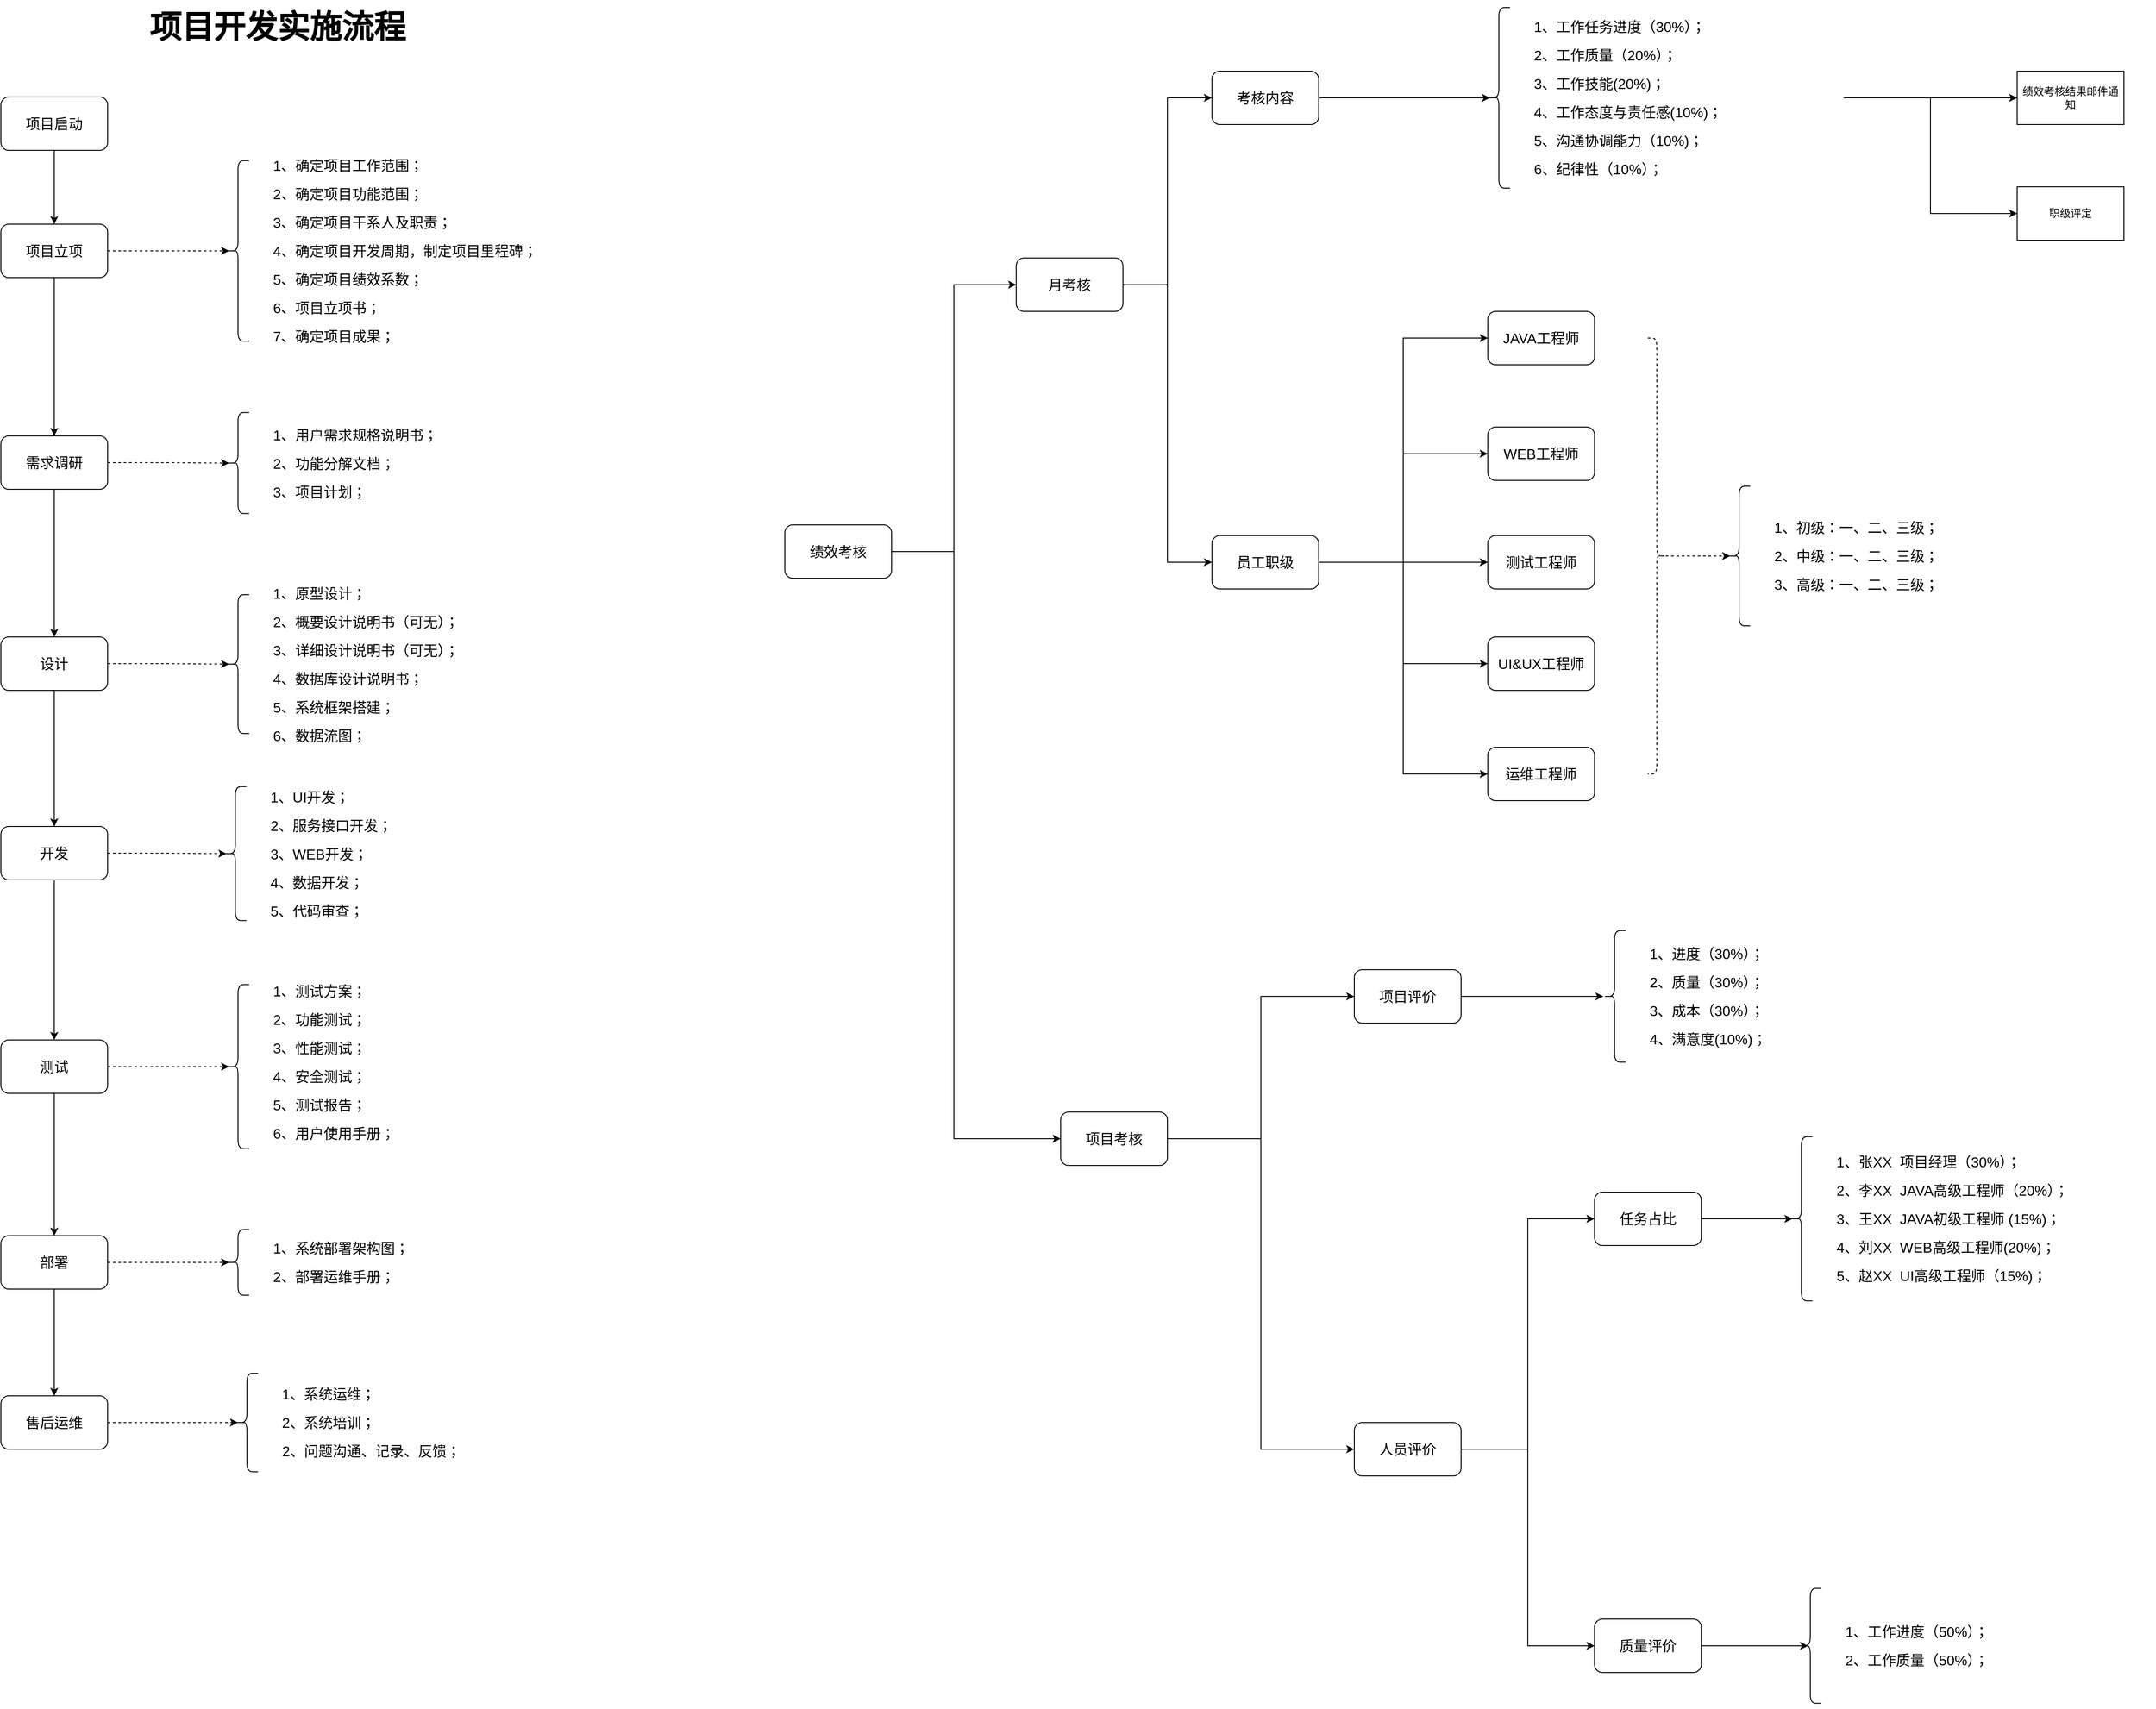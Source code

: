 <mxfile version="24.0.2" type="github">
  <diagram name="第 1 页" id="CrEvW9pFzBhu908rF6s5">
    <mxGraphModel dx="1421" dy="771" grid="1" gridSize="10" guides="1" tooltips="1" connect="1" arrows="1" fold="1" page="1" pageScale="1" pageWidth="827" pageHeight="1169" math="0" shadow="0">
      <root>
        <mxCell id="0" />
        <mxCell id="1" parent="0" />
        <mxCell id="GFlxzyXbFYNbmDDl-b3X-3" value="" style="edgeStyle=orthogonalEdgeStyle;rounded=0;orthogonalLoop=1;jettySize=auto;html=1;fontSize=16;" parent="1" source="GFlxzyXbFYNbmDDl-b3X-1" target="GFlxzyXbFYNbmDDl-b3X-2" edge="1">
          <mxGeometry relative="1" as="geometry" />
        </mxCell>
        <mxCell id="GFlxzyXbFYNbmDDl-b3X-1" value="项目启动" style="rounded=1;whiteSpace=wrap;html=1;fontSize=16;" parent="1" vertex="1">
          <mxGeometry x="89" y="149" width="120" height="60" as="geometry" />
        </mxCell>
        <mxCell id="GFlxzyXbFYNbmDDl-b3X-5" value="" style="edgeStyle=orthogonalEdgeStyle;rounded=0;orthogonalLoop=1;jettySize=auto;html=1;fontSize=16;" parent="1" source="GFlxzyXbFYNbmDDl-b3X-2" target="GFlxzyXbFYNbmDDl-b3X-4" edge="1">
          <mxGeometry relative="1" as="geometry" />
        </mxCell>
        <mxCell id="GFlxzyXbFYNbmDDl-b3X-2" value="项目立项" style="whiteSpace=wrap;html=1;rounded=1;fontSize=16;" parent="1" vertex="1">
          <mxGeometry x="89" y="292" width="120" height="60" as="geometry" />
        </mxCell>
        <mxCell id="GFlxzyXbFYNbmDDl-b3X-7" value="" style="edgeStyle=orthogonalEdgeStyle;rounded=0;orthogonalLoop=1;jettySize=auto;html=1;fontSize=16;" parent="1" source="GFlxzyXbFYNbmDDl-b3X-4" target="GFlxzyXbFYNbmDDl-b3X-6" edge="1">
          <mxGeometry relative="1" as="geometry" />
        </mxCell>
        <mxCell id="GFlxzyXbFYNbmDDl-b3X-4" value="需求调研" style="whiteSpace=wrap;html=1;rounded=1;fontSize=16;" parent="1" vertex="1">
          <mxGeometry x="89" y="530" width="120" height="60" as="geometry" />
        </mxCell>
        <mxCell id="GFlxzyXbFYNbmDDl-b3X-9" value="" style="edgeStyle=orthogonalEdgeStyle;rounded=0;orthogonalLoop=1;jettySize=auto;html=1;fontSize=16;" parent="1" source="GFlxzyXbFYNbmDDl-b3X-6" target="GFlxzyXbFYNbmDDl-b3X-8" edge="1">
          <mxGeometry relative="1" as="geometry" />
        </mxCell>
        <mxCell id="GFlxzyXbFYNbmDDl-b3X-6" value="设计" style="whiteSpace=wrap;html=1;rounded=1;fontSize=16;" parent="1" vertex="1">
          <mxGeometry x="89" y="756" width="120" height="60" as="geometry" />
        </mxCell>
        <mxCell id="GFlxzyXbFYNbmDDl-b3X-11" value="" style="edgeStyle=orthogonalEdgeStyle;rounded=0;orthogonalLoop=1;jettySize=auto;html=1;fontSize=16;" parent="1" source="GFlxzyXbFYNbmDDl-b3X-8" target="GFlxzyXbFYNbmDDl-b3X-10" edge="1">
          <mxGeometry relative="1" as="geometry" />
        </mxCell>
        <mxCell id="GFlxzyXbFYNbmDDl-b3X-8" value="开发" style="whiteSpace=wrap;html=1;rounded=1;fontSize=16;" parent="1" vertex="1">
          <mxGeometry x="89" y="969" width="120" height="60" as="geometry" />
        </mxCell>
        <mxCell id="GFlxzyXbFYNbmDDl-b3X-13" value="" style="edgeStyle=orthogonalEdgeStyle;rounded=0;orthogonalLoop=1;jettySize=auto;html=1;fontSize=16;" parent="1" source="GFlxzyXbFYNbmDDl-b3X-10" target="GFlxzyXbFYNbmDDl-b3X-12" edge="1">
          <mxGeometry relative="1" as="geometry" />
        </mxCell>
        <mxCell id="GFlxzyXbFYNbmDDl-b3X-10" value="测试" style="whiteSpace=wrap;html=1;rounded=1;fontSize=16;" parent="1" vertex="1">
          <mxGeometry x="89" y="1209" width="120" height="60" as="geometry" />
        </mxCell>
        <mxCell id="GFlxzyXbFYNbmDDl-b3X-15" value="" style="edgeStyle=orthogonalEdgeStyle;rounded=0;orthogonalLoop=1;jettySize=auto;html=1;fontSize=16;" parent="1" source="GFlxzyXbFYNbmDDl-b3X-12" target="GFlxzyXbFYNbmDDl-b3X-14" edge="1">
          <mxGeometry relative="1" as="geometry" />
        </mxCell>
        <mxCell id="GFlxzyXbFYNbmDDl-b3X-12" value="部署" style="whiteSpace=wrap;html=1;rounded=1;fontSize=16;" parent="1" vertex="1">
          <mxGeometry x="89" y="1429" width="120" height="60" as="geometry" />
        </mxCell>
        <mxCell id="GFlxzyXbFYNbmDDl-b3X-14" value="售后运维" style="whiteSpace=wrap;html=1;rounded=1;fontSize=16;" parent="1" vertex="1">
          <mxGeometry x="89" y="1609" width="120" height="60" as="geometry" />
        </mxCell>
        <mxCell id="GFlxzyXbFYNbmDDl-b3X-17" style="edgeStyle=orthogonalEdgeStyle;rounded=0;orthogonalLoop=1;jettySize=auto;html=1;exitX=1;exitY=0.5;exitDx=0;exitDy=0;entryX=0.1;entryY=0.5;entryDx=0;entryDy=0;entryPerimeter=0;fontSize=16;dashed=1;startArrow=none;startFill=0;" parent="1" source="GFlxzyXbFYNbmDDl-b3X-2" target="GFlxzyXbFYNbmDDl-b3X-16" edge="1">
          <mxGeometry relative="1" as="geometry" />
        </mxCell>
        <mxCell id="GFlxzyXbFYNbmDDl-b3X-23" value="" style="group;fontSize=16;" parent="1" vertex="1" connectable="0">
          <mxGeometry x="343" y="212" width="400" height="220" as="geometry" />
        </mxCell>
        <mxCell id="GFlxzyXbFYNbmDDl-b3X-16" value="" style="shape=curlyBracket;whiteSpace=wrap;html=1;rounded=1;labelPosition=left;verticalLabelPosition=middle;align=right;verticalAlign=middle;fontSize=16;" parent="GFlxzyXbFYNbmDDl-b3X-23" vertex="1">
          <mxGeometry y="8.462" width="25" height="203.077" as="geometry" />
        </mxCell>
        <mxCell id="GFlxzyXbFYNbmDDl-b3X-21" value="&lt;p style=&quot;line-height: 100%;&quot;&gt;1、确定项目工作范围；&lt;/p&gt;&lt;p style=&quot;line-height: 100%;&quot;&gt;2、确定项目功能范围；&lt;/p&gt;&lt;p style=&quot;line-height: 100%;&quot;&gt;3、确定项目干系人及职责；&lt;/p&gt;&lt;p style=&quot;line-height: 100%;&quot;&gt;4、确定项目开发周期，制定项目里程碑；&lt;/p&gt;&lt;p style=&quot;line-height: 100%;&quot;&gt;5、确定项目绩效系数；&lt;/p&gt;&lt;p style=&quot;line-height: 100%;&quot;&gt;6、项目立项书；&lt;/p&gt;&lt;p style=&quot;line-height: 100%;&quot;&gt;7、确定项目成果；&lt;/p&gt;" style="text;html=1;strokeColor=none;fillColor=none;align=left;verticalAlign=middle;whiteSpace=wrap;rounded=0;horizontal=1;fontSize=16;" parent="GFlxzyXbFYNbmDDl-b3X-23" vertex="1">
          <mxGeometry x="50" width="350" height="220" as="geometry" />
        </mxCell>
        <mxCell id="GFlxzyXbFYNbmDDl-b3X-26" style="edgeStyle=orthogonalEdgeStyle;rounded=0;orthogonalLoop=1;jettySize=auto;html=1;entryX=0.1;entryY=0.5;entryDx=0;entryDy=0;entryPerimeter=0;fontSize=16;dashed=1;" parent="1" source="GFlxzyXbFYNbmDDl-b3X-4" target="HhBOS2dgm90hjr-vvZMC-8" edge="1">
          <mxGeometry relative="1" as="geometry">
            <mxPoint x="381.96" y="756" as="targetPoint" />
          </mxGeometry>
        </mxCell>
        <mxCell id="GFlxzyXbFYNbmDDl-b3X-32" style="edgeStyle=orthogonalEdgeStyle;rounded=0;orthogonalLoop=1;jettySize=auto;html=1;entryX=0.1;entryY=0.5;entryDx=0;entryDy=0;entryPerimeter=0;fontSize=16;dashed=1;" parent="1" source="GFlxzyXbFYNbmDDl-b3X-6" target="HhBOS2dgm90hjr-vvZMC-20" edge="1">
          <mxGeometry relative="1" as="geometry">
            <mxPoint x="391" y="896" as="targetPoint" />
          </mxGeometry>
        </mxCell>
        <mxCell id="GFlxzyXbFYNbmDDl-b3X-36" style="edgeStyle=orthogonalEdgeStyle;rounded=0;orthogonalLoop=1;jettySize=auto;html=1;fontSize=16;entryX=0.1;entryY=0.5;entryDx=0;entryDy=0;entryPerimeter=0;dashed=1;" parent="1" source="GFlxzyXbFYNbmDDl-b3X-8" target="HhBOS2dgm90hjr-vvZMC-29" edge="1">
          <mxGeometry relative="1" as="geometry">
            <mxPoint x="549" y="953" as="targetPoint" />
          </mxGeometry>
        </mxCell>
        <mxCell id="GFlxzyXbFYNbmDDl-b3X-40" style="edgeStyle=orthogonalEdgeStyle;rounded=0;orthogonalLoop=1;jettySize=auto;html=1;fontSize=16;entryX=0.1;entryY=0.5;entryDx=0;entryDy=0;entryPerimeter=0;dashed=1;" parent="1" source="GFlxzyXbFYNbmDDl-b3X-10" target="HhBOS2dgm90hjr-vvZMC-32" edge="1">
          <mxGeometry relative="1" as="geometry">
            <mxPoint x="359" y="1213" as="targetPoint" />
          </mxGeometry>
        </mxCell>
        <mxCell id="GFlxzyXbFYNbmDDl-b3X-44" style="edgeStyle=orthogonalEdgeStyle;rounded=0;orthogonalLoop=1;jettySize=auto;html=1;entryX=0.1;entryY=0.5;entryDx=0;entryDy=0;entryPerimeter=0;fontSize=16;dashed=1;" parent="1" source="GFlxzyXbFYNbmDDl-b3X-12" target="HhBOS2dgm90hjr-vvZMC-35" edge="1">
          <mxGeometry relative="1" as="geometry">
            <mxPoint x="381" y="1316.5" as="targetPoint" />
          </mxGeometry>
        </mxCell>
        <mxCell id="HhBOS2dgm90hjr-vvZMC-4" style="edgeStyle=orthogonalEdgeStyle;rounded=0;orthogonalLoop=1;jettySize=auto;html=1;entryX=0.1;entryY=0.5;entryDx=0;entryDy=0;entryPerimeter=0;fontSize=16;dashed=1;" parent="1" source="GFlxzyXbFYNbmDDl-b3X-14" target="HhBOS2dgm90hjr-vvZMC-38" edge="1">
          <mxGeometry relative="1" as="geometry">
            <mxPoint x="381" y="1455.5" as="targetPoint" />
          </mxGeometry>
        </mxCell>
        <mxCell id="HhBOS2dgm90hjr-vvZMC-7" value="" style="group;fontSize=16;" parent="1" vertex="1" connectable="0">
          <mxGeometry x="343" y="499" width="400" height="123" as="geometry" />
        </mxCell>
        <mxCell id="HhBOS2dgm90hjr-vvZMC-8" value="" style="shape=curlyBracket;whiteSpace=wrap;html=1;rounded=1;labelPosition=left;verticalLabelPosition=middle;align=right;verticalAlign=middle;fontSize=16;" parent="HhBOS2dgm90hjr-vvZMC-7" vertex="1">
          <mxGeometry y="4.731" width="25" height="113.538" as="geometry" />
        </mxCell>
        <mxCell id="HhBOS2dgm90hjr-vvZMC-9" value="&lt;p style=&quot;line-height: 100%;&quot;&gt;1、用户需求规格说明书；&lt;/p&gt;&lt;p style=&quot;line-height: 100%;&quot;&gt;2、功能分解文档；&lt;/p&gt;&lt;p style=&quot;line-height: 100%;&quot;&gt;3、项目计划；&lt;/p&gt;" style="text;html=1;strokeColor=none;fillColor=none;align=left;verticalAlign=middle;whiteSpace=wrap;rounded=0;horizontal=1;fontSize=16;" parent="HhBOS2dgm90hjr-vvZMC-7" vertex="1">
          <mxGeometry x="50" width="350" height="123.0" as="geometry" />
        </mxCell>
        <mxCell id="HhBOS2dgm90hjr-vvZMC-19" value="" style="group;fontSize=16;" parent="1" vertex="1" connectable="0">
          <mxGeometry x="343" y="702" width="400" height="169" as="geometry" />
        </mxCell>
        <mxCell id="HhBOS2dgm90hjr-vvZMC-20" value="" style="shape=curlyBracket;whiteSpace=wrap;html=1;rounded=1;labelPosition=left;verticalLabelPosition=middle;align=right;verticalAlign=middle;fontSize=16;" parent="HhBOS2dgm90hjr-vvZMC-19" vertex="1">
          <mxGeometry y="6.5" width="25" height="156.0" as="geometry" />
        </mxCell>
        <mxCell id="HhBOS2dgm90hjr-vvZMC-21" value="&lt;p style=&quot;line-height: 100%;&quot;&gt;1、原型设计；&lt;/p&gt;&lt;p style=&quot;line-height: 100%;&quot;&gt;2、概要设计说明书（可无）；&lt;/p&gt;&lt;p style=&quot;line-height: 100%;&quot;&gt;3、详细设计说明书（可无）；&lt;/p&gt;&lt;p style=&quot;line-height: 100%;&quot;&gt;4、数据库设计说明书；&lt;/p&gt;&lt;p style=&quot;line-height: 100%;&quot;&gt;5、系统框架搭建；&lt;/p&gt;&lt;p style=&quot;line-height: 100%;&quot;&gt;6、数据流图；&lt;/p&gt;" style="text;html=1;strokeColor=none;fillColor=none;align=left;verticalAlign=middle;whiteSpace=wrap;rounded=0;horizontal=1;fontSize=16;" parent="HhBOS2dgm90hjr-vvZMC-19" vertex="1">
          <mxGeometry x="50" width="350" height="169" as="geometry" />
        </mxCell>
        <mxCell id="HhBOS2dgm90hjr-vvZMC-28" value="" style="group;fontSize=16;" parent="1" vertex="1" connectable="0">
          <mxGeometry x="340" y="918" width="400" height="163" as="geometry" />
        </mxCell>
        <mxCell id="HhBOS2dgm90hjr-vvZMC-29" value="" style="shape=curlyBracket;whiteSpace=wrap;html=1;rounded=1;labelPosition=left;verticalLabelPosition=middle;align=right;verticalAlign=middle;fontSize=16;" parent="HhBOS2dgm90hjr-vvZMC-28" vertex="1">
          <mxGeometry y="6.269" width="25" height="150.462" as="geometry" />
        </mxCell>
        <mxCell id="HhBOS2dgm90hjr-vvZMC-30" value="&lt;p style=&quot;line-height: 100%;&quot;&gt;1、UI开发；&lt;/p&gt;&lt;p style=&quot;line-height: 100%;&quot;&gt;2、服务接口开发；&lt;/p&gt;&lt;p style=&quot;line-height: 100%;&quot;&gt;3、WEB开发；&lt;/p&gt;&lt;p style=&quot;line-height: 100%;&quot;&gt;4、数据开发；&lt;/p&gt;&lt;p style=&quot;line-height: 100%;&quot;&gt;5、代码审查；&lt;/p&gt;" style="text;html=1;strokeColor=none;fillColor=none;align=left;verticalAlign=middle;whiteSpace=wrap;rounded=0;horizontal=1;fontSize=16;" parent="HhBOS2dgm90hjr-vvZMC-28" vertex="1">
          <mxGeometry x="50" width="350" height="163" as="geometry" />
        </mxCell>
        <mxCell id="HhBOS2dgm90hjr-vvZMC-31" value="" style="group;fontSize=16;" parent="1" vertex="1" connectable="0">
          <mxGeometry x="343" y="1139" width="400" height="200" as="geometry" />
        </mxCell>
        <mxCell id="HhBOS2dgm90hjr-vvZMC-32" value="" style="shape=curlyBracket;whiteSpace=wrap;html=1;rounded=1;labelPosition=left;verticalLabelPosition=middle;align=right;verticalAlign=middle;fontSize=16;" parent="HhBOS2dgm90hjr-vvZMC-31" vertex="1">
          <mxGeometry y="7.692" width="25" height="184.615" as="geometry" />
        </mxCell>
        <mxCell id="HhBOS2dgm90hjr-vvZMC-33" value="&lt;p style=&quot;line-height: 100%;&quot;&gt;1、测试方案；&lt;/p&gt;&lt;p style=&quot;line-height: 100%;&quot;&gt;2、功能测试；&lt;/p&gt;&lt;p style=&quot;line-height: 100%;&quot;&gt;3、性能测试；&lt;/p&gt;&lt;p style=&quot;line-height: 100%;&quot;&gt;4、安全测试；&lt;/p&gt;&lt;p style=&quot;line-height: 100%;&quot;&gt;5、测试报告；&lt;/p&gt;&lt;p style=&quot;line-height: 100%;&quot;&gt;6、用户使用手册；&lt;/p&gt;" style="text;html=1;strokeColor=none;fillColor=none;align=left;verticalAlign=middle;whiteSpace=wrap;rounded=0;horizontal=1;fontSize=16;" parent="HhBOS2dgm90hjr-vvZMC-31" vertex="1">
          <mxGeometry x="50" width="350" height="190.476" as="geometry" />
        </mxCell>
        <mxCell id="HhBOS2dgm90hjr-vvZMC-34" value="" style="group;fontSize=16;" parent="1" vertex="1" connectable="0">
          <mxGeometry x="343" y="1419" width="400" height="80" as="geometry" />
        </mxCell>
        <mxCell id="HhBOS2dgm90hjr-vvZMC-35" value="" style="shape=curlyBracket;whiteSpace=wrap;html=1;rounded=1;labelPosition=left;verticalLabelPosition=middle;align=right;verticalAlign=middle;fontSize=16;" parent="HhBOS2dgm90hjr-vvZMC-34" vertex="1">
          <mxGeometry y="3.077" width="25" height="73.846" as="geometry" />
        </mxCell>
        <mxCell id="HhBOS2dgm90hjr-vvZMC-36" value="&lt;p style=&quot;line-height: 100%;&quot;&gt;1、系统部署架构图；&lt;/p&gt;&lt;p style=&quot;line-height: 100%;&quot;&gt;2、部署运维手册；&lt;/p&gt;" style="text;html=1;strokeColor=none;fillColor=none;align=left;verticalAlign=middle;whiteSpace=wrap;rounded=0;horizontal=1;fontSize=16;" parent="HhBOS2dgm90hjr-vvZMC-34" vertex="1">
          <mxGeometry x="50" width="350" height="80" as="geometry" />
        </mxCell>
        <mxCell id="HhBOS2dgm90hjr-vvZMC-37" value="" style="group;fontSize=16;" parent="1" vertex="1" connectable="0">
          <mxGeometry x="353" y="1579" width="400" height="120" as="geometry" />
        </mxCell>
        <mxCell id="HhBOS2dgm90hjr-vvZMC-38" value="" style="shape=curlyBracket;whiteSpace=wrap;html=1;rounded=1;labelPosition=left;verticalLabelPosition=middle;align=right;verticalAlign=middle;fontSize=16;" parent="HhBOS2dgm90hjr-vvZMC-37" vertex="1">
          <mxGeometry y="4.615" width="25" height="110.769" as="geometry" />
        </mxCell>
        <mxCell id="HhBOS2dgm90hjr-vvZMC-39" value="&lt;p style=&quot;line-height: 100%;&quot;&gt;1、系统运维；&lt;/p&gt;&lt;p style=&quot;line-height: 100%;&quot;&gt;2、系统培训；&lt;/p&gt;&lt;p style=&quot;line-height: 100%;&quot;&gt;2、问题沟通、记录、反馈；&lt;/p&gt;" style="text;html=1;strokeColor=none;fillColor=none;align=left;verticalAlign=middle;whiteSpace=wrap;rounded=0;horizontal=1;fontSize=16;" parent="HhBOS2dgm90hjr-vvZMC-37" vertex="1">
          <mxGeometry x="50" width="350" height="120" as="geometry" />
        </mxCell>
        <mxCell id="xK09OYR490CCKeXQ2EZK-1" value="项目开发实施流程" style="text;html=1;strokeColor=none;fillColor=none;align=center;verticalAlign=middle;whiteSpace=wrap;rounded=0;fontSize=36;fontStyle=1" parent="1" vertex="1">
          <mxGeometry x="200" y="40" width="400" height="60" as="geometry" />
        </mxCell>
        <mxCell id="xFRqCPLFRLumwVhFB_PF-4" style="edgeStyle=orthogonalEdgeStyle;rounded=0;orthogonalLoop=1;jettySize=auto;html=1;entryX=0;entryY=0.5;entryDx=0;entryDy=0;" parent="1" source="xFRqCPLFRLumwVhFB_PF-1" target="xFRqCPLFRLumwVhFB_PF-2" edge="1">
          <mxGeometry relative="1" as="geometry" />
        </mxCell>
        <mxCell id="xFRqCPLFRLumwVhFB_PF-5" style="edgeStyle=orthogonalEdgeStyle;rounded=0;orthogonalLoop=1;jettySize=auto;html=1;entryX=0;entryY=0.5;entryDx=0;entryDy=0;" parent="1" source="xFRqCPLFRLumwVhFB_PF-1" target="xFRqCPLFRLumwVhFB_PF-3" edge="1">
          <mxGeometry relative="1" as="geometry">
            <Array as="points">
              <mxPoint x="1160" y="660" />
              <mxPoint x="1160" y="1320" />
            </Array>
          </mxGeometry>
        </mxCell>
        <mxCell id="xFRqCPLFRLumwVhFB_PF-1" value="绩效考核" style="rounded=1;whiteSpace=wrap;html=1;fontSize=16;" parent="1" vertex="1">
          <mxGeometry x="970" y="630" width="120" height="60" as="geometry" />
        </mxCell>
        <mxCell id="xFRqCPLFRLumwVhFB_PF-12" style="edgeStyle=orthogonalEdgeStyle;rounded=0;orthogonalLoop=1;jettySize=auto;html=1;entryX=0.1;entryY=0.5;entryDx=0;entryDy=0;entryPerimeter=0;exitX=1;exitY=0.5;exitDx=0;exitDy=0;" parent="1" source="xFRqCPLFRLumwVhFB_PF-16" target="xFRqCPLFRLumwVhFB_PF-14" edge="1">
          <mxGeometry relative="1" as="geometry">
            <mxPoint x="1420" y="205" as="targetPoint" />
          </mxGeometry>
        </mxCell>
        <mxCell id="xFRqCPLFRLumwVhFB_PF-18" style="edgeStyle=orthogonalEdgeStyle;rounded=0;orthogonalLoop=1;jettySize=auto;html=1;entryX=0;entryY=0.5;entryDx=0;entryDy=0;" parent="1" source="xFRqCPLFRLumwVhFB_PF-2" target="xFRqCPLFRLumwVhFB_PF-16" edge="1">
          <mxGeometry relative="1" as="geometry" />
        </mxCell>
        <mxCell id="xFRqCPLFRLumwVhFB_PF-19" style="edgeStyle=orthogonalEdgeStyle;rounded=0;orthogonalLoop=1;jettySize=auto;html=1;entryX=0;entryY=0.5;entryDx=0;entryDy=0;" parent="1" source="xFRqCPLFRLumwVhFB_PF-2" target="xFRqCPLFRLumwVhFB_PF-17" edge="1">
          <mxGeometry relative="1" as="geometry" />
        </mxCell>
        <mxCell id="xFRqCPLFRLumwVhFB_PF-2" value="月考核" style="rounded=1;whiteSpace=wrap;html=1;fontSize=16;" parent="1" vertex="1">
          <mxGeometry x="1230" y="330" width="120" height="60" as="geometry" />
        </mxCell>
        <mxCell id="xFRqCPLFRLumwVhFB_PF-7" style="edgeStyle=orthogonalEdgeStyle;rounded=0;orthogonalLoop=1;jettySize=auto;html=1;entryX=0;entryY=0.5;entryDx=0;entryDy=0;" parent="1" source="xFRqCPLFRLumwVhFB_PF-3" target="xFRqCPLFRLumwVhFB_PF-6" edge="1">
          <mxGeometry relative="1" as="geometry" />
        </mxCell>
        <mxCell id="xFRqCPLFRLumwVhFB_PF-49" style="edgeStyle=orthogonalEdgeStyle;rounded=0;orthogonalLoop=1;jettySize=auto;html=1;entryX=0;entryY=0.5;entryDx=0;entryDy=0;" parent="1" source="xFRqCPLFRLumwVhFB_PF-3" target="xFRqCPLFRLumwVhFB_PF-48" edge="1">
          <mxGeometry relative="1" as="geometry" />
        </mxCell>
        <mxCell id="xFRqCPLFRLumwVhFB_PF-3" value="项目考核" style="rounded=1;whiteSpace=wrap;html=1;fontSize=16;" parent="1" vertex="1">
          <mxGeometry x="1280" y="1290" width="120" height="60" as="geometry" />
        </mxCell>
        <mxCell id="xFRqCPLFRLumwVhFB_PF-47" style="edgeStyle=orthogonalEdgeStyle;rounded=0;orthogonalLoop=1;jettySize=auto;html=1;" parent="1" source="xFRqCPLFRLumwVhFB_PF-6" target="xFRqCPLFRLumwVhFB_PF-43" edge="1">
          <mxGeometry relative="1" as="geometry" />
        </mxCell>
        <mxCell id="xFRqCPLFRLumwVhFB_PF-6" value="项目评价" style="rounded=1;whiteSpace=wrap;html=1;fontSize=16;" parent="1" vertex="1">
          <mxGeometry x="1610" y="1130" width="120" height="60" as="geometry" />
        </mxCell>
        <mxCell id="xFRqCPLFRLumwVhFB_PF-13" value="" style="group;fontSize=16;" parent="1" vertex="1" connectable="0">
          <mxGeometry x="1760" y="40" width="400" height="220" as="geometry" />
        </mxCell>
        <mxCell id="xFRqCPLFRLumwVhFB_PF-14" value="" style="shape=curlyBracket;whiteSpace=wrap;html=1;rounded=1;labelPosition=left;verticalLabelPosition=middle;align=right;verticalAlign=middle;fontSize=16;" parent="xFRqCPLFRLumwVhFB_PF-13" vertex="1">
          <mxGeometry y="8.462" width="25" height="203.077" as="geometry" />
        </mxCell>
        <mxCell id="xFRqCPLFRLumwVhFB_PF-15" value="&lt;p style=&quot;line-height: 100%;&quot;&gt;1、工作任务进度（30%）；&lt;/p&gt;&lt;p style=&quot;line-height: 100%;&quot;&gt;2、工作质量（20%）；&lt;/p&gt;&lt;p style=&quot;line-height: 100%;&quot;&gt;3、工作技能(20%)；&lt;/p&gt;&lt;p style=&quot;line-height: 100%;&quot;&gt;4、工作态度与责任感(10%)；&lt;/p&gt;&lt;p style=&quot;line-height: 100%;&quot;&gt;5、沟通协调能力（10%)；&lt;/p&gt;&lt;p style=&quot;line-height: 100%;&quot;&gt;6、纪律性（10%）；&lt;/p&gt;" style="text;html=1;strokeColor=none;fillColor=none;align=left;verticalAlign=middle;whiteSpace=wrap;rounded=0;horizontal=1;fontSize=16;" parent="xFRqCPLFRLumwVhFB_PF-13" vertex="1">
          <mxGeometry x="50" width="350" height="220" as="geometry" />
        </mxCell>
        <mxCell id="xFRqCPLFRLumwVhFB_PF-16" value="考核内容" style="rounded=1;whiteSpace=wrap;html=1;fontSize=16;" parent="1" vertex="1">
          <mxGeometry x="1450" y="120" width="120" height="60" as="geometry" />
        </mxCell>
        <mxCell id="xFRqCPLFRLumwVhFB_PF-31" style="edgeStyle=orthogonalEdgeStyle;rounded=0;orthogonalLoop=1;jettySize=auto;html=1;entryX=0;entryY=0.5;entryDx=0;entryDy=0;" parent="1" source="xFRqCPLFRLumwVhFB_PF-17" target="xFRqCPLFRLumwVhFB_PF-21" edge="1">
          <mxGeometry relative="1" as="geometry" />
        </mxCell>
        <mxCell id="xFRqCPLFRLumwVhFB_PF-32" style="edgeStyle=orthogonalEdgeStyle;rounded=0;orthogonalLoop=1;jettySize=auto;html=1;entryX=0;entryY=0.5;entryDx=0;entryDy=0;" parent="1" source="xFRqCPLFRLumwVhFB_PF-17" target="xFRqCPLFRLumwVhFB_PF-22" edge="1">
          <mxGeometry relative="1" as="geometry" />
        </mxCell>
        <mxCell id="xFRqCPLFRLumwVhFB_PF-33" style="edgeStyle=orthogonalEdgeStyle;rounded=0;orthogonalLoop=1;jettySize=auto;html=1;entryX=0;entryY=0.5;entryDx=0;entryDy=0;" parent="1" source="xFRqCPLFRLumwVhFB_PF-17" target="xFRqCPLFRLumwVhFB_PF-20" edge="1">
          <mxGeometry relative="1" as="geometry" />
        </mxCell>
        <mxCell id="xFRqCPLFRLumwVhFB_PF-34" style="edgeStyle=orthogonalEdgeStyle;rounded=0;orthogonalLoop=1;jettySize=auto;html=1;entryX=0;entryY=0.5;entryDx=0;entryDy=0;" parent="1" source="xFRqCPLFRLumwVhFB_PF-17" target="xFRqCPLFRLumwVhFB_PF-26" edge="1">
          <mxGeometry relative="1" as="geometry" />
        </mxCell>
        <mxCell id="xFRqCPLFRLumwVhFB_PF-35" style="edgeStyle=orthogonalEdgeStyle;rounded=0;orthogonalLoop=1;jettySize=auto;html=1;entryX=0;entryY=0.5;entryDx=0;entryDy=0;" parent="1" source="xFRqCPLFRLumwVhFB_PF-17" target="xFRqCPLFRLumwVhFB_PF-27" edge="1">
          <mxGeometry relative="1" as="geometry" />
        </mxCell>
        <mxCell id="xFRqCPLFRLumwVhFB_PF-17" value="员工职级" style="rounded=1;whiteSpace=wrap;html=1;fontSize=16;" parent="1" vertex="1">
          <mxGeometry x="1450" y="642" width="120" height="60" as="geometry" />
        </mxCell>
        <mxCell id="xFRqCPLFRLumwVhFB_PF-20" value="JAVA工程师" style="rounded=1;whiteSpace=wrap;html=1;fontSize=16;" parent="1" vertex="1">
          <mxGeometry x="1760" y="390" width="120" height="60" as="geometry" />
        </mxCell>
        <mxCell id="xFRqCPLFRLumwVhFB_PF-21" value="测试工程师" style="rounded=1;whiteSpace=wrap;html=1;fontSize=16;" parent="1" vertex="1">
          <mxGeometry x="1760" y="642" width="120" height="60" as="geometry" />
        </mxCell>
        <mxCell id="xFRqCPLFRLumwVhFB_PF-22" value="WEB工程师" style="rounded=1;whiteSpace=wrap;html=1;fontSize=16;" parent="1" vertex="1">
          <mxGeometry x="1760" y="520" width="120" height="60" as="geometry" />
        </mxCell>
        <mxCell id="xFRqCPLFRLumwVhFB_PF-26" value="UI&amp;amp;UX工程师" style="rounded=1;whiteSpace=wrap;html=1;fontSize=16;" parent="1" vertex="1">
          <mxGeometry x="1760" y="756" width="120" height="60" as="geometry" />
        </mxCell>
        <mxCell id="xFRqCPLFRLumwVhFB_PF-27" value="运维工程师" style="rounded=1;whiteSpace=wrap;html=1;fontSize=16;" parent="1" vertex="1">
          <mxGeometry x="1760" y="880" width="120" height="60" as="geometry" />
        </mxCell>
        <mxCell id="xFRqCPLFRLumwVhFB_PF-37" value="" style="group;fontSize=16;" parent="1" vertex="1" connectable="0">
          <mxGeometry x="2030" y="580" width="400" height="170" as="geometry" />
        </mxCell>
        <mxCell id="xFRqCPLFRLumwVhFB_PF-38" value="" style="shape=curlyBracket;whiteSpace=wrap;html=1;rounded=1;labelPosition=left;verticalLabelPosition=middle;align=right;verticalAlign=middle;fontSize=16;" parent="xFRqCPLFRLumwVhFB_PF-37" vertex="1">
          <mxGeometry y="6.538" width="25" height="156.923" as="geometry" />
        </mxCell>
        <mxCell id="xFRqCPLFRLumwVhFB_PF-39" value="&lt;p style=&quot;line-height: 100%;&quot;&gt;1、初级：一、二、三级；&lt;/p&gt;&lt;p style=&quot;line-height: 100%;&quot;&gt;2、中&lt;span style=&quot;background-color: initial;&quot;&gt;级：一、二、三级；&lt;/span&gt;&lt;/p&gt;&lt;p style=&quot;line-height: 100%;&quot;&gt;3、高&lt;span style=&quot;background-color: initial;&quot;&gt;级：一、二、三级；&lt;/span&gt;&lt;/p&gt;" style="text;html=1;strokeColor=none;fillColor=none;align=left;verticalAlign=middle;whiteSpace=wrap;rounded=0;horizontal=1;fontSize=16;" parent="xFRqCPLFRLumwVhFB_PF-37" vertex="1">
          <mxGeometry x="50" width="350" height="170" as="geometry" />
        </mxCell>
        <mxCell id="xFRqCPLFRLumwVhFB_PF-40" value="" style="shape=curlyBracket;whiteSpace=wrap;html=1;rounded=1;flipH=1;labelPosition=right;verticalLabelPosition=middle;align=left;verticalAlign=middle;dashed=1;" parent="1" vertex="1">
          <mxGeometry x="1940" y="420" width="20" height="490" as="geometry" />
        </mxCell>
        <mxCell id="xFRqCPLFRLumwVhFB_PF-41" style="edgeStyle=orthogonalEdgeStyle;rounded=0;orthogonalLoop=1;jettySize=auto;html=1;entryX=0.1;entryY=0.5;entryDx=0;entryDy=0;entryPerimeter=0;dashed=1;" parent="1" source="xFRqCPLFRLumwVhFB_PF-40" target="xFRqCPLFRLumwVhFB_PF-38" edge="1">
          <mxGeometry relative="1" as="geometry" />
        </mxCell>
        <mxCell id="xFRqCPLFRLumwVhFB_PF-42" value="" style="group;fontSize=16;" parent="1" vertex="1" connectable="0">
          <mxGeometry x="1890" y="1080" width="400" height="160" as="geometry" />
        </mxCell>
        <mxCell id="xFRqCPLFRLumwVhFB_PF-43" value="" style="shape=curlyBracket;whiteSpace=wrap;html=1;rounded=1;labelPosition=left;verticalLabelPosition=middle;align=right;verticalAlign=middle;fontSize=16;" parent="xFRqCPLFRLumwVhFB_PF-42" vertex="1">
          <mxGeometry y="6.154" width="25" height="147.692" as="geometry" />
        </mxCell>
        <mxCell id="xFRqCPLFRLumwVhFB_PF-44" value="&lt;p style=&quot;line-height: 100%;&quot;&gt;1、进度（30%）；&lt;/p&gt;&lt;p style=&quot;line-height: 100%;&quot;&gt;2、质量（30%）；&lt;/p&gt;&lt;p style=&quot;line-height: 100%;&quot;&gt;3、成本（30%）；&lt;/p&gt;&lt;p style=&quot;line-height: 100%;&quot;&gt;4、满意度(10%)；&lt;/p&gt;" style="text;html=1;strokeColor=none;fillColor=none;align=left;verticalAlign=middle;whiteSpace=wrap;rounded=0;horizontal=1;fontSize=16;" parent="xFRqCPLFRLumwVhFB_PF-42" vertex="1">
          <mxGeometry x="50" width="350" height="160" as="geometry" />
        </mxCell>
        <mxCell id="xFRqCPLFRLumwVhFB_PF-52" style="edgeStyle=orthogonalEdgeStyle;rounded=0;orthogonalLoop=1;jettySize=auto;html=1;entryX=0;entryY=0.5;entryDx=0;entryDy=0;" parent="1" source="xFRqCPLFRLumwVhFB_PF-48" target="xFRqCPLFRLumwVhFB_PF-50" edge="1">
          <mxGeometry relative="1" as="geometry" />
        </mxCell>
        <mxCell id="xFRqCPLFRLumwVhFB_PF-53" style="edgeStyle=orthogonalEdgeStyle;rounded=0;orthogonalLoop=1;jettySize=auto;html=1;entryX=0;entryY=0.5;entryDx=0;entryDy=0;" parent="1" source="xFRqCPLFRLumwVhFB_PF-48" target="xFRqCPLFRLumwVhFB_PF-51" edge="1">
          <mxGeometry relative="1" as="geometry" />
        </mxCell>
        <mxCell id="xFRqCPLFRLumwVhFB_PF-48" value="人员评价" style="rounded=1;whiteSpace=wrap;html=1;fontSize=16;" parent="1" vertex="1">
          <mxGeometry x="1610" y="1639" width="120" height="60" as="geometry" />
        </mxCell>
        <mxCell id="xFRqCPLFRLumwVhFB_PF-50" value="任务占比" style="rounded=1;whiteSpace=wrap;html=1;fontSize=16;" parent="1" vertex="1">
          <mxGeometry x="1880" y="1380" width="120" height="60" as="geometry" />
        </mxCell>
        <mxCell id="xFRqCPLFRLumwVhFB_PF-51" value="质量评价" style="rounded=1;whiteSpace=wrap;html=1;fontSize=16;" parent="1" vertex="1">
          <mxGeometry x="1880" y="1860" width="120" height="60" as="geometry" />
        </mxCell>
        <mxCell id="xFRqCPLFRLumwVhFB_PF-54" value="" style="group;fontSize=16;" parent="1" vertex="1" connectable="0">
          <mxGeometry x="2110" y="1820" width="400" height="140" as="geometry" />
        </mxCell>
        <mxCell id="xFRqCPLFRLumwVhFB_PF-55" value="" style="shape=curlyBracket;whiteSpace=wrap;html=1;rounded=1;labelPosition=left;verticalLabelPosition=middle;align=right;verticalAlign=middle;fontSize=16;" parent="xFRqCPLFRLumwVhFB_PF-54" vertex="1">
          <mxGeometry y="5.385" width="25" height="129.231" as="geometry" />
        </mxCell>
        <mxCell id="xFRqCPLFRLumwVhFB_PF-56" value="&lt;p style=&quot;line-height: 100%;&quot;&gt;1、工作进度（50%）；&lt;/p&gt;&lt;p style=&quot;line-height: 100%;&quot;&gt;2、工作质量（50%）；&lt;/p&gt;" style="text;html=1;strokeColor=none;fillColor=none;align=left;verticalAlign=middle;whiteSpace=wrap;rounded=0;horizontal=1;fontSize=16;" parent="xFRqCPLFRLumwVhFB_PF-54" vertex="1">
          <mxGeometry x="50" width="350" height="140" as="geometry" />
        </mxCell>
        <mxCell id="xFRqCPLFRLumwVhFB_PF-57" style="edgeStyle=orthogonalEdgeStyle;rounded=0;orthogonalLoop=1;jettySize=auto;html=1;entryX=0.4;entryY=0.5;entryDx=0;entryDy=0;entryPerimeter=0;" parent="1" source="xFRqCPLFRLumwVhFB_PF-51" target="xFRqCPLFRLumwVhFB_PF-55" edge="1">
          <mxGeometry relative="1" as="geometry" />
        </mxCell>
        <mxCell id="xFRqCPLFRLumwVhFB_PF-58" value="" style="group;fontSize=16;" parent="1" vertex="1" connectable="0">
          <mxGeometry x="2100" y="1310" width="400" height="200" as="geometry" />
        </mxCell>
        <mxCell id="xFRqCPLFRLumwVhFB_PF-59" value="" style="shape=curlyBracket;whiteSpace=wrap;html=1;rounded=1;labelPosition=left;verticalLabelPosition=middle;align=right;verticalAlign=middle;fontSize=16;" parent="xFRqCPLFRLumwVhFB_PF-58" vertex="1">
          <mxGeometry y="7.692" width="25" height="184.615" as="geometry" />
        </mxCell>
        <mxCell id="xFRqCPLFRLumwVhFB_PF-60" value="&lt;p style=&quot;line-height: 100%;&quot;&gt;1、张XX&amp;nbsp; 项目经理（30%）；&lt;/p&gt;&lt;p style=&quot;line-height: 100%;&quot;&gt;2、李XX&amp;nbsp; JAVA高级工程师（20%）；&lt;/p&gt;&lt;p style=&quot;line-height: 100%;&quot;&gt;3、王XX&amp;nbsp; JAVA初级工程师 (15%)；&lt;/p&gt;&lt;p style=&quot;line-height: 100%;&quot;&gt;4、刘XX&amp;nbsp; WEB高级工程师(20%)；&lt;/p&gt;&lt;p style=&quot;line-height: 100%;&quot;&gt;5、赵XX&amp;nbsp; UI高级工程师（15%)；&lt;/p&gt;" style="text;html=1;strokeColor=none;fillColor=none;align=left;verticalAlign=middle;whiteSpace=wrap;rounded=0;horizontal=1;fontSize=16;" parent="xFRqCPLFRLumwVhFB_PF-58" vertex="1">
          <mxGeometry x="50" width="350" height="200" as="geometry" />
        </mxCell>
        <mxCell id="xFRqCPLFRLumwVhFB_PF-63" style="edgeStyle=orthogonalEdgeStyle;rounded=0;orthogonalLoop=1;jettySize=auto;html=1;entryX=0.1;entryY=0.5;entryDx=0;entryDy=0;entryPerimeter=0;" parent="1" source="xFRqCPLFRLumwVhFB_PF-50" target="xFRqCPLFRLumwVhFB_PF-59" edge="1">
          <mxGeometry relative="1" as="geometry" />
        </mxCell>
        <mxCell id="GqQyljr_LjOLmRxcZLH7-3" value="绩效考核结果邮件通知" style="whiteSpace=wrap;html=1;" vertex="1" parent="1">
          <mxGeometry x="2355" y="120" width="120" height="60" as="geometry" />
        </mxCell>
        <mxCell id="GqQyljr_LjOLmRxcZLH7-4" value="" style="edgeStyle=orthogonalEdgeStyle;rounded=0;orthogonalLoop=1;jettySize=auto;html=1;" edge="1" parent="1" source="xFRqCPLFRLumwVhFB_PF-15" target="GqQyljr_LjOLmRxcZLH7-3">
          <mxGeometry relative="1" as="geometry" />
        </mxCell>
        <mxCell id="GqQyljr_LjOLmRxcZLH7-5" value="职级评定" style="whiteSpace=wrap;html=1;" vertex="1" parent="1">
          <mxGeometry x="2355" y="250" width="120" height="60" as="geometry" />
        </mxCell>
        <mxCell id="GqQyljr_LjOLmRxcZLH7-6" style="edgeStyle=orthogonalEdgeStyle;rounded=0;orthogonalLoop=1;jettySize=auto;html=1;" edge="1" parent="1" source="xFRqCPLFRLumwVhFB_PF-15" target="GqQyljr_LjOLmRxcZLH7-5">
          <mxGeometry relative="1" as="geometry" />
        </mxCell>
      </root>
    </mxGraphModel>
  </diagram>
</mxfile>
